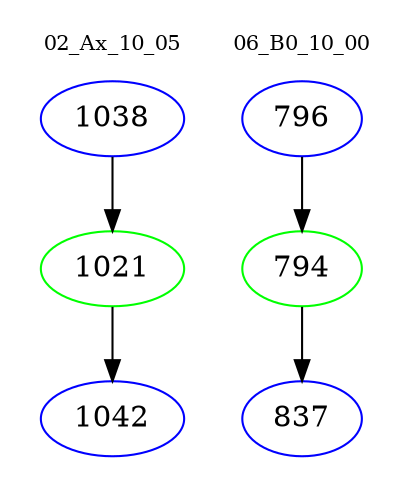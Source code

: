 digraph{
subgraph cluster_0 {
color = white
label = "02_Ax_10_05";
fontsize=10;
T0_1038 [label="1038", color="blue"]
T0_1038 -> T0_1021 [color="black"]
T0_1021 [label="1021", color="green"]
T0_1021 -> T0_1042 [color="black"]
T0_1042 [label="1042", color="blue"]
}
subgraph cluster_1 {
color = white
label = "06_B0_10_00";
fontsize=10;
T1_796 [label="796", color="blue"]
T1_796 -> T1_794 [color="black"]
T1_794 [label="794", color="green"]
T1_794 -> T1_837 [color="black"]
T1_837 [label="837", color="blue"]
}
}
